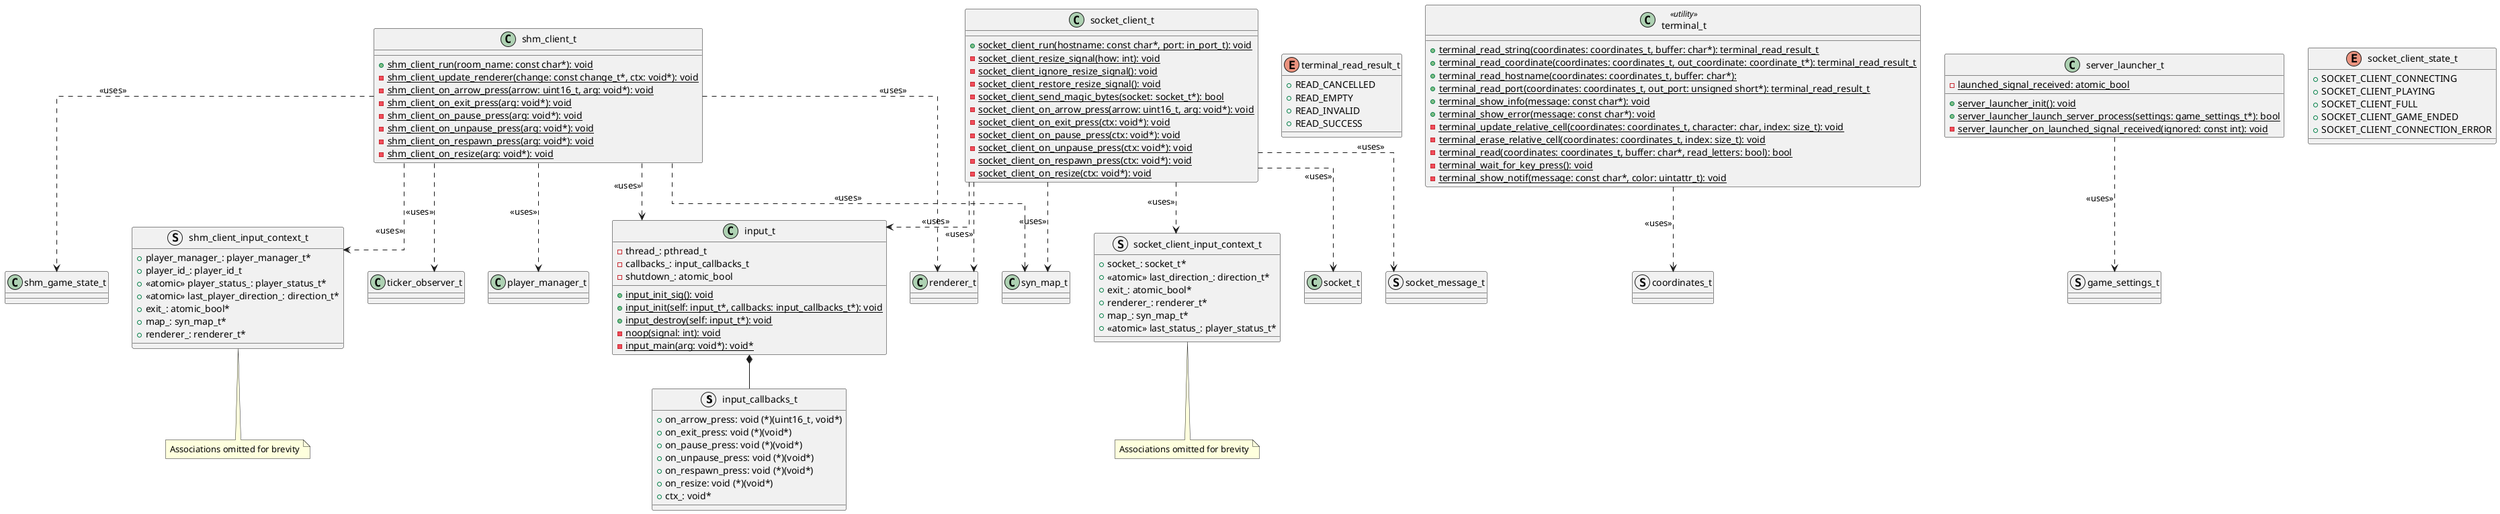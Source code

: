 @startuml

skinparam ranksep 50
skinparam linetype ortho

struct input_callbacks_t {
{field} + on_arrow_press: void (*)(uint16_t, void*)
{field} + on_exit_press: void (*)(void*)
{field} + on_pause_press: void (*)(void*)
{field} + on_unpause_press: void (*)(void*)
{field} + on_respawn_press: void (*)(void*)
{field} + on_resize: void (*)(void*)
+ ctx_: void*
}

class input_t {
- thread_: pthread_t
- callbacks_: input_callbacks_t
- shutdown_: atomic_bool

{static} + input_init_sig(): void
{static} + input_init(self: input_t*, callbacks: input_callbacks_t*): void
{static} + input_destroy(self: input_t*): void
{static} - noop(signal: int): void
{static} - input_main(arg: void*): void*
}
input_t *-- input_callbacks_t

enum terminal_read_result_t {
+ READ_CANCELLED
+ READ_EMPTY
+ READ_INVALID
+ READ_SUCCESS
}

struct coordinates_t

class terminal_t <<utility>> {
{static} + terminal_read_string(coordinates: coordinates_t, buffer: char*): terminal_read_result_t
{static} + terminal_read_coordinate(coordinates: coordinates_t, out_coordinate: coordinate_t*): terminal_read_result_t
{static} + terminal_read_hostname(coordinates: coordinates_t, buffer: char*):
{static} + terminal_read_port(coordinates: coordinates_t, out_port: unsigned short*): terminal_read_result_t
{static} + terminal_show_info(message: const char*): void
{static} + terminal_show_error(message: const char*): void
{static} - terminal_update_relative_cell(coordinates: coordinates_t, character: char, index: size_t): void
{static} - terminal_erase_relative_cell(coordinates: coordinates_t, index: size_t): void
{static} - terminal_read(coordinates: coordinates_t, buffer: char*, read_letters: bool): bool
{static} - terminal_wait_for_key_press(): void
{static} - terminal_show_notif(message: const char*, color: uintattr_t): void
}
terminal_t ..> coordinates_t : <<uses>>

struct game_settings_t

class server_launcher_t {
{static} - launched_signal_received: atomic_bool

{static} + server_launcher_init(): void
{static} + server_launcher_launch_server_process(settings: game_settings_t*): bool
{static} - server_launcher_on_launched_signal_received(ignored: const int): void
}
server_launcher_t ..> game_settings_t : <<uses>>

class shm_game_state_t
class ticker_observer_t
class player_manager_t
class renderer_t
class syn_map_t

struct shm_client_input_context_t {
+ player_manager_: player_manager_t*
+ player_id_: player_id_t
+ <<atomic>> player_status_: player_status_t*
+ <<atomic>> last_player_direction_: direction_t*
+ exit_: atomic_bool*
+ map_: syn_map_t*
+ renderer_: renderer_t*
}
note bottom of shm_client_input_context_t: Associations omitted for brevity

class shm_client_t {
{static} + shm_client_run(room_name: const char*): void
{static} - shm_client_update_renderer(change: const change_t*, ctx: void*): void
{static} - shm_client_on_arrow_press(arrow: uint16_t, arg: void*): void
{static} - shm_client_on_exit_press(arg: void*): void
{static} - shm_client_on_pause_press(arg: void*): void
{static} - shm_client_on_unpause_press(arg: void*): void
{static} - shm_client_on_respawn_press(arg: void*): void
{static} - shm_client_on_resize(arg: void*): void
}
shm_client_t ..> shm_client_input_context_t : <<uses>>
shm_client_t ..> shm_game_state_t : <<uses>>
shm_client_t ..> ticker_observer_t : <<uses>>
shm_client_t ..> player_manager_t : <<uses>>
shm_client_t ..> renderer_t : <<uses>>
shm_client_t ..> input_t : <<uses>>
shm_client_t ..> syn_map_t : <<uses>>

enum socket_client_state_t {
+ SOCKET_CLIENT_CONNECTING
+ SOCKET_CLIENT_PLAYING
+ SOCKET_CLIENT_FULL
+ SOCKET_CLIENT_GAME_ENDED
+ SOCKET_CLIENT_CONNECTION_ERROR
}

struct socket_client_input_context_t {
+ socket_: socket_t*
+ <<atomic>> last_direction_: direction_t*
+ exit_: atomic_bool*
+ renderer_: renderer_t*
+ map_: syn_map_t*
+ <<atomic>> last_status_: player_status_t*
}
note bottom of socket_client_input_context_t: Associations omitted for brevity

class socket_t
struct socket_message_t

class socket_client_t {
{static} + socket_client_run(hostname: const char*, port: in_port_t): void
{static} - socket_client_resize_signal(how: int): void
{static} - socket_client_ignore_resize_signal(): void
{static} - socket_client_restore_resize_signal(): void
{static} - socket_client_send_magic_bytes(socket: socket_t*): bool
{static} - socket_client_on_arrow_press(arrow: uint16_t, arg: void*): void
{static} - socket_client_on_exit_press(ctx: void*): void
{static} - socket_client_on_pause_press(ctx: void*): void
{static} - socket_client_on_unpause_press(ctx: void*): void
{static} - socket_client_on_respawn_press(ctx: void*): void
{static} - socket_client_on_resize(ctx: void*): void
}
socket_client_t ..> socket_client_input_context_t : <<uses>>
socket_client_t ..> syn_map_t : <<uses>>
socket_client_t ..> renderer_t : <<uses>>
socket_client_t ..> input_t : <<uses>>
socket_client_t ..> socket_t : <<uses>>
socket_client_t ..> socket_message_t : <<uses>>

@enduml